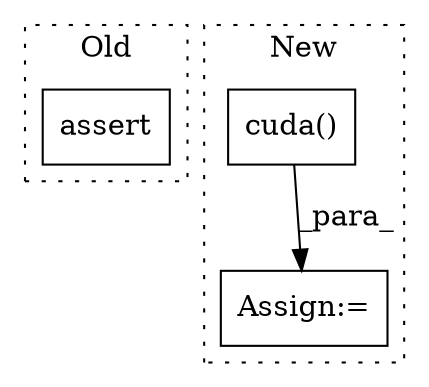 digraph G {
subgraph cluster0 {
1 [label="assert" a="65" s="529" l="7" shape="box"];
label = "Old";
style="dotted";
}
subgraph cluster1 {
2 [label="cuda()" a="75" s="436" l="15" shape="box"];
3 [label="Assign:=" a="68" s="562" l="3" shape="box"];
label = "New";
style="dotted";
}
2 -> 3 [label="_para_"];
}